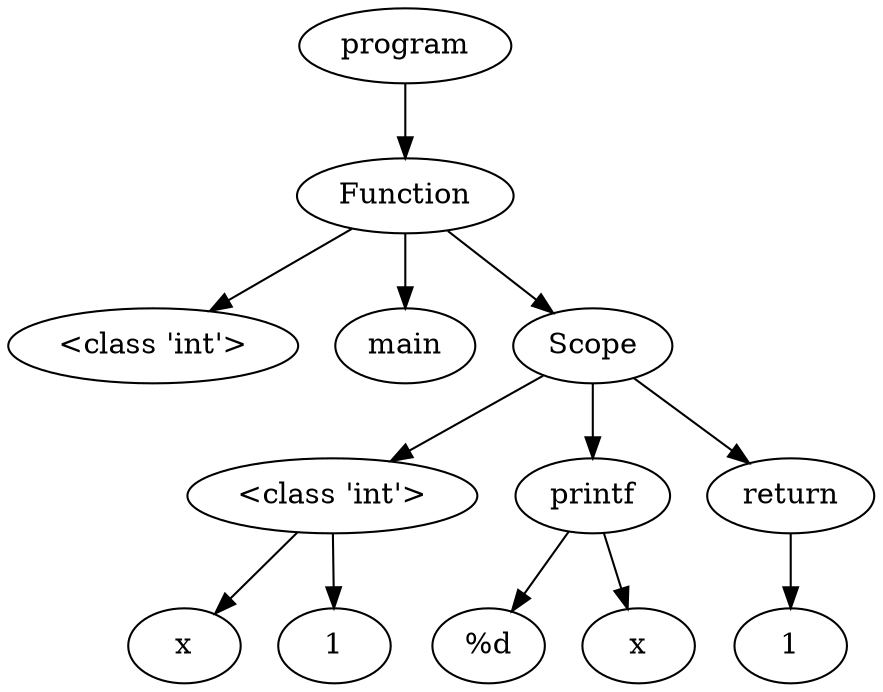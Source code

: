 digraph G { 
"<AST.AST object at 0x0000018FB3F3DC70> (0)"[label="program"]
"<AST.ASTFunction object at 0x0000018FB3F3DD00> (1)"[label="Function"]
"<AST.AST object at 0x0000018FB3F3DC70> (0)"->"<AST.ASTFunction object at 0x0000018FB3F3DD00> (1)"
"<AST.ASTFunction object at 0x0000018FB3F3DD00> (1)"[label="Function"]
"<AST.ASTDataType object at 0x0000018FB3F3DB50> (2)"[label="<class 'int'>"]
"<AST.ASTFunction object at 0x0000018FB3F3DD00> (1)"->"<AST.ASTDataType object at 0x0000018FB3F3DB50> (2)"
"<AST.ASTFunctionName object at 0x0000018FB3F3DAC0> (2)"[label="main"]
"<AST.ASTFunction object at 0x0000018FB3F3DD00> (1)"->"<AST.ASTFunctionName object at 0x0000018FB3F3DAC0> (2)"
"<AST.ASTScope object at 0x0000018FB3F3DEE0> (2)"[label="Scope"]
"<AST.ASTFunction object at 0x0000018FB3F3DD00> (1)"->"<AST.ASTScope object at 0x0000018FB3F3DEE0> (2)"
"<AST.ASTScope object at 0x0000018FB3F3DEE0> (2)"[label="Scope"]
"<AST.ASTDataType object at 0x0000018FB3F3DE20> (3)"[label="<class 'int'>"]
"<AST.ASTScope object at 0x0000018FB3F3DEE0> (2)"->"<AST.ASTDataType object at 0x0000018FB3F3DE20> (3)"
"<AST.ASTDataType object at 0x0000018FB3F3DE20> (3)"[label="<class 'int'>"]
"<AST.ASTVariable object at 0x0000018FB3F3DA30> (4)"[label="x"]
"<AST.ASTDataType object at 0x0000018FB3F3DE20> (3)"->"<AST.ASTVariable object at 0x0000018FB3F3DA30> (4)"
"<AST.ASTInt object at 0x0000018FB3F3D760> (4)"[label="1"]
"<AST.ASTDataType object at 0x0000018FB3F3DE20> (3)"->"<AST.ASTInt object at 0x0000018FB3F3D760> (4)"
"<AST.ASTPrintf object at 0x0000018FB3F3D6D0> (3)"[label="printf"]
"<AST.ASTScope object at 0x0000018FB3F3DEE0> (2)"->"<AST.ASTPrintf object at 0x0000018FB3F3D6D0> (3)"
"<AST.ASTPrintf object at 0x0000018FB3F3D6D0> (3)"[label="printf"]
"<AST.ASTText object at 0x0000018FB3F3D9D0> (4)"[label="%d\n"]
"<AST.ASTPrintf object at 0x0000018FB3F3D6D0> (3)"->"<AST.ASTText object at 0x0000018FB3F3D9D0> (4)"
"<AST.ASTVariable object at 0x0000018FB3F3D3D0> (4)"[label="x"]
"<AST.ASTPrintf object at 0x0000018FB3F3D6D0> (3)"->"<AST.ASTVariable object at 0x0000018FB3F3D3D0> (4)"
"<AST.ASTReturn object at 0x0000018FB3F3D6A0> (3)"[label="return"]
"<AST.ASTScope object at 0x0000018FB3F3DEE0> (2)"->"<AST.ASTReturn object at 0x0000018FB3F3D6A0> (3)"
"<AST.ASTReturn object at 0x0000018FB3F3D6A0> (3)"[label="return"]
"<AST.ASTInt object at 0x0000018FB3F44190> (4)"[label="1"]
"<AST.ASTReturn object at 0x0000018FB3F3D6A0> (3)"->"<AST.ASTInt object at 0x0000018FB3F44190> (4)"
}
